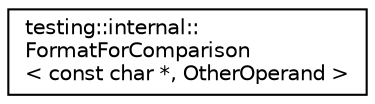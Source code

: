 digraph "类继承关系图"
{
  edge [fontname="Helvetica",fontsize="10",labelfontname="Helvetica",labelfontsize="10"];
  node [fontname="Helvetica",fontsize="10",shape=record];
  rankdir="LR";
  Node0 [label="testing::internal::\lFormatForComparison\l\< const char *, OtherOperand \>",height=0.2,width=0.4,color="black", fillcolor="white", style="filled",URL="$classtesting_1_1internal_1_1_format_for_comparison_3_01const_01char_01_5_00_01_other_operand_01_4.html"];
}
